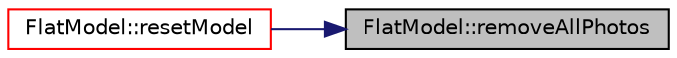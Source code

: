 digraph "FlatModel::removeAllPhotos"
{
 // LATEX_PDF_SIZE
  edge [fontname="Helvetica",fontsize="10",labelfontname="Helvetica",labelfontsize="10"];
  node [fontname="Helvetica",fontsize="10",shape=record];
  rankdir="RL";
  Node1 [label="FlatModel::removeAllPhotos",height=0.2,width=0.4,color="black", fillcolor="grey75", style="filled", fontcolor="black",tooltip=" "];
  Node1 -> Node2 [dir="back",color="midnightblue",fontsize="10",style="solid",fontname="Helvetica"];
  Node2 [label="FlatModel::resetModel",height=0.2,width=0.4,color="red", fillcolor="white", style="filled",URL="$class_flat_model.html#a5ce433459915d582a8a2db6ad1b8066b",tooltip=" "];
}
